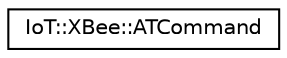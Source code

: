 digraph "Graphical Class Hierarchy"
{
 // LATEX_PDF_SIZE
  edge [fontname="Helvetica",fontsize="10",labelfontname="Helvetica",labelfontsize="10"];
  node [fontname="Helvetica",fontsize="10",shape=record];
  rankdir="LR";
  Node0 [label="IoT::XBee::ATCommand",height=0.2,width=0.4,color="black", fillcolor="white", style="filled",URL="$structIoT_1_1XBee_1_1ATCommand.html",tooltip=" "];
}
